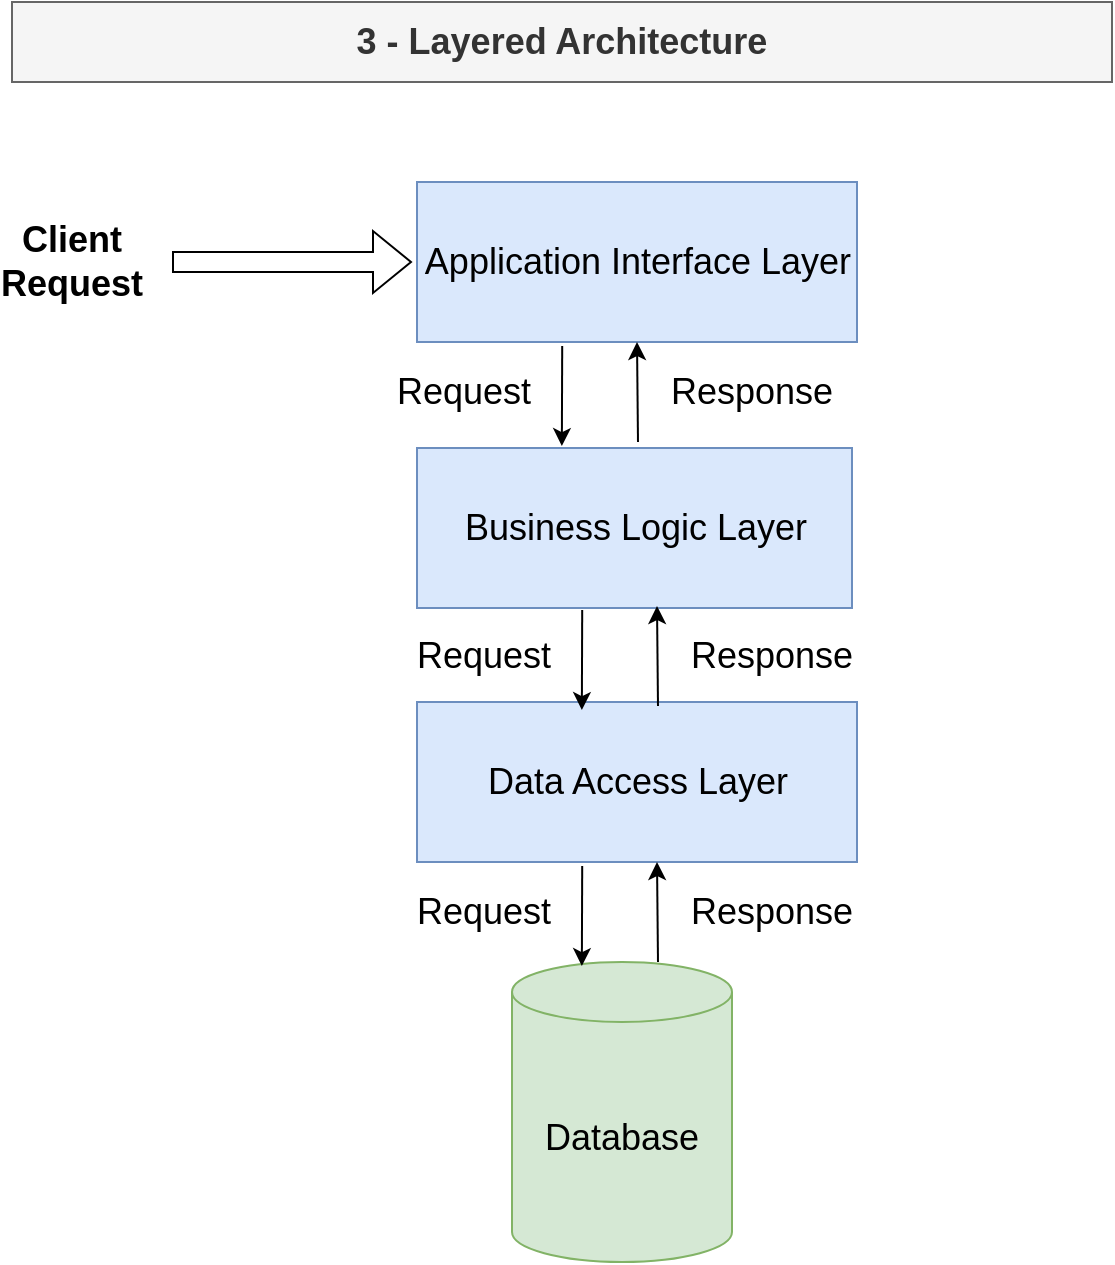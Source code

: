 <mxfile version="20.0.4" type="device"><diagram id="R05v7yHwXDSEd7YQAVuM" name="Page-1"><mxGraphModel dx="1185" dy="628" grid="1" gridSize="10" guides="1" tooltips="1" connect="1" arrows="1" fold="1" page="1" pageScale="1" pageWidth="850" pageHeight="1100" math="0" shadow="0"><root><mxCell id="0"/><mxCell id="1" parent="0"/><mxCell id="LwQSj55UkxN_QLQFk_lD-1" value="&lt;font style=&quot;font-size: 18px;&quot;&gt;Database&lt;/font&gt;" style="shape=cylinder3;whiteSpace=wrap;html=1;boundedLbl=1;backgroundOutline=1;size=15;fillColor=#d5e8d4;strokeColor=#82b366;" vertex="1" parent="1"><mxGeometry x="370" y="490" width="110" height="150" as="geometry"/></mxCell><mxCell id="LwQSj55UkxN_QLQFk_lD-3" value="&lt;font style=&quot;font-size: 18px;&quot;&gt;Application Interface Layer&lt;br&gt;&lt;/font&gt;" style="rounded=0;whiteSpace=wrap;html=1;fillColor=#dae8fc;strokeColor=#6c8ebf;" vertex="1" parent="1"><mxGeometry x="322.5" y="100" width="220" height="80" as="geometry"/></mxCell><mxCell id="LwQSj55UkxN_QLQFk_lD-4" value="3 - Layered Architecture" style="text;html=1;strokeColor=#666666;fillColor=#f5f5f5;align=center;verticalAlign=middle;whiteSpace=wrap;rounded=0;fontSize=18;fontStyle=1;fontColor=#333333;" vertex="1" parent="1"><mxGeometry x="120" y="10" width="550" height="40" as="geometry"/></mxCell><mxCell id="LwQSj55UkxN_QLQFk_lD-7" value="&lt;font style=&quot;font-size: 18px;&quot;&gt;Business Logic Layer&lt;br&gt;&lt;/font&gt;" style="rounded=0;whiteSpace=wrap;html=1;fillColor=#dae8fc;strokeColor=#6c8ebf;" vertex="1" parent="1"><mxGeometry x="322.5" y="233" width="217.5" height="80" as="geometry"/></mxCell><mxCell id="LwQSj55UkxN_QLQFk_lD-8" value="&lt;font style=&quot;font-size: 18px;&quot;&gt;Data Access Layer&lt;br&gt;&lt;/font&gt;" style="rounded=0;whiteSpace=wrap;html=1;fillColor=#dae8fc;strokeColor=#6c8ebf;" vertex="1" parent="1"><mxGeometry x="322.5" y="360" width="220" height="80" as="geometry"/></mxCell><mxCell id="LwQSj55UkxN_QLQFk_lD-9" value="" style="endArrow=classic;html=1;rounded=0;fontSize=18;entryX=0.333;entryY=-0.012;entryDx=0;entryDy=0;entryPerimeter=0;exitX=0.33;exitY=1.025;exitDx=0;exitDy=0;exitPerimeter=0;" edge="1" parent="1" source="LwQSj55UkxN_QLQFk_lD-3" target="LwQSj55UkxN_QLQFk_lD-7"><mxGeometry width="50" height="50" relative="1" as="geometry"><mxPoint x="379" y="179" as="sourcePoint"/><mxPoint x="389.04" y="234" as="targetPoint"/></mxGeometry></mxCell><mxCell id="LwQSj55UkxN_QLQFk_lD-18" value="" style="shape=flexArrow;endArrow=classic;html=1;rounded=0;fontSize=18;" edge="1" parent="1"><mxGeometry width="50" height="50" relative="1" as="geometry"><mxPoint x="200" y="140" as="sourcePoint"/><mxPoint x="320" y="140" as="targetPoint"/></mxGeometry></mxCell><mxCell id="LwQSj55UkxN_QLQFk_lD-19" value="&lt;b&gt;Client&lt;br&gt;Request&lt;/b&gt;" style="text;html=1;strokeColor=none;fillColor=none;align=center;verticalAlign=middle;whiteSpace=wrap;rounded=0;fontSize=18;" vertex="1" parent="1"><mxGeometry x="120" y="125" width="60" height="30" as="geometry"/></mxCell><mxCell id="LwQSj55UkxN_QLQFk_lD-20" value="" style="endArrow=classic;html=1;rounded=0;fontSize=18;entryX=0.5;entryY=1;entryDx=0;entryDy=0;" edge="1" parent="1" target="LwQSj55UkxN_QLQFk_lD-3"><mxGeometry width="50" height="50" relative="1" as="geometry"><mxPoint x="433" y="230" as="sourcePoint"/><mxPoint x="404.928" y="242.04" as="targetPoint"/></mxGeometry></mxCell><mxCell id="LwQSj55UkxN_QLQFk_lD-21" value="Request" style="text;html=1;strokeColor=none;fillColor=none;align=center;verticalAlign=middle;whiteSpace=wrap;rounded=0;fontSize=18;" vertex="1" parent="1"><mxGeometry x="316" y="190" width="60" height="30" as="geometry"/></mxCell><mxCell id="LwQSj55UkxN_QLQFk_lD-22" value="Response" style="text;html=1;strokeColor=none;fillColor=none;align=center;verticalAlign=middle;whiteSpace=wrap;rounded=0;fontSize=18;" vertex="1" parent="1"><mxGeometry x="460" y="190" width="60" height="30" as="geometry"/></mxCell><mxCell id="LwQSj55UkxN_QLQFk_lD-25" value="" style="endArrow=classic;html=1;rounded=0;fontSize=18;entryX=0.333;entryY=-0.012;entryDx=0;entryDy=0;entryPerimeter=0;exitX=0.33;exitY=1.025;exitDx=0;exitDy=0;exitPerimeter=0;" edge="1" parent="1"><mxGeometry width="50" height="50" relative="1" as="geometry"><mxPoint x="405.1" y="314" as="sourcePoint"/><mxPoint x="404.928" y="364.04" as="targetPoint"/></mxGeometry></mxCell><mxCell id="LwQSj55UkxN_QLQFk_lD-26" value="" style="endArrow=classic;html=1;rounded=0;fontSize=18;entryX=0.5;entryY=1;entryDx=0;entryDy=0;" edge="1" parent="1"><mxGeometry width="50" height="50" relative="1" as="geometry"><mxPoint x="443" y="362" as="sourcePoint"/><mxPoint x="442.5" y="312" as="targetPoint"/></mxGeometry></mxCell><mxCell id="LwQSj55UkxN_QLQFk_lD-27" value="Request" style="text;html=1;strokeColor=none;fillColor=none;align=center;verticalAlign=middle;whiteSpace=wrap;rounded=0;fontSize=18;" vertex="1" parent="1"><mxGeometry x="326" y="322" width="60" height="30" as="geometry"/></mxCell><mxCell id="LwQSj55UkxN_QLQFk_lD-28" value="Response" style="text;html=1;strokeColor=none;fillColor=none;align=center;verticalAlign=middle;whiteSpace=wrap;rounded=0;fontSize=18;" vertex="1" parent="1"><mxGeometry x="470" y="322" width="60" height="30" as="geometry"/></mxCell><mxCell id="LwQSj55UkxN_QLQFk_lD-29" value="" style="endArrow=classic;html=1;rounded=0;fontSize=18;entryX=0.333;entryY=-0.012;entryDx=0;entryDy=0;entryPerimeter=0;exitX=0.33;exitY=1.025;exitDx=0;exitDy=0;exitPerimeter=0;" edge="1" parent="1"><mxGeometry width="50" height="50" relative="1" as="geometry"><mxPoint x="405.1" y="442" as="sourcePoint"/><mxPoint x="404.928" y="492.04" as="targetPoint"/></mxGeometry></mxCell><mxCell id="LwQSj55UkxN_QLQFk_lD-30" value="" style="endArrow=classic;html=1;rounded=0;fontSize=18;entryX=0.5;entryY=1;entryDx=0;entryDy=0;" edge="1" parent="1"><mxGeometry width="50" height="50" relative="1" as="geometry"><mxPoint x="443" y="490" as="sourcePoint"/><mxPoint x="442.5" y="440" as="targetPoint"/></mxGeometry></mxCell><mxCell id="LwQSj55UkxN_QLQFk_lD-31" value="Request" style="text;html=1;strokeColor=none;fillColor=none;align=center;verticalAlign=middle;whiteSpace=wrap;rounded=0;fontSize=18;" vertex="1" parent="1"><mxGeometry x="326" y="450" width="60" height="30" as="geometry"/></mxCell><mxCell id="LwQSj55UkxN_QLQFk_lD-32" value="Response" style="text;html=1;strokeColor=none;fillColor=none;align=center;verticalAlign=middle;whiteSpace=wrap;rounded=0;fontSize=18;" vertex="1" parent="1"><mxGeometry x="470" y="450" width="60" height="30" as="geometry"/></mxCell></root></mxGraphModel></diagram></mxfile>